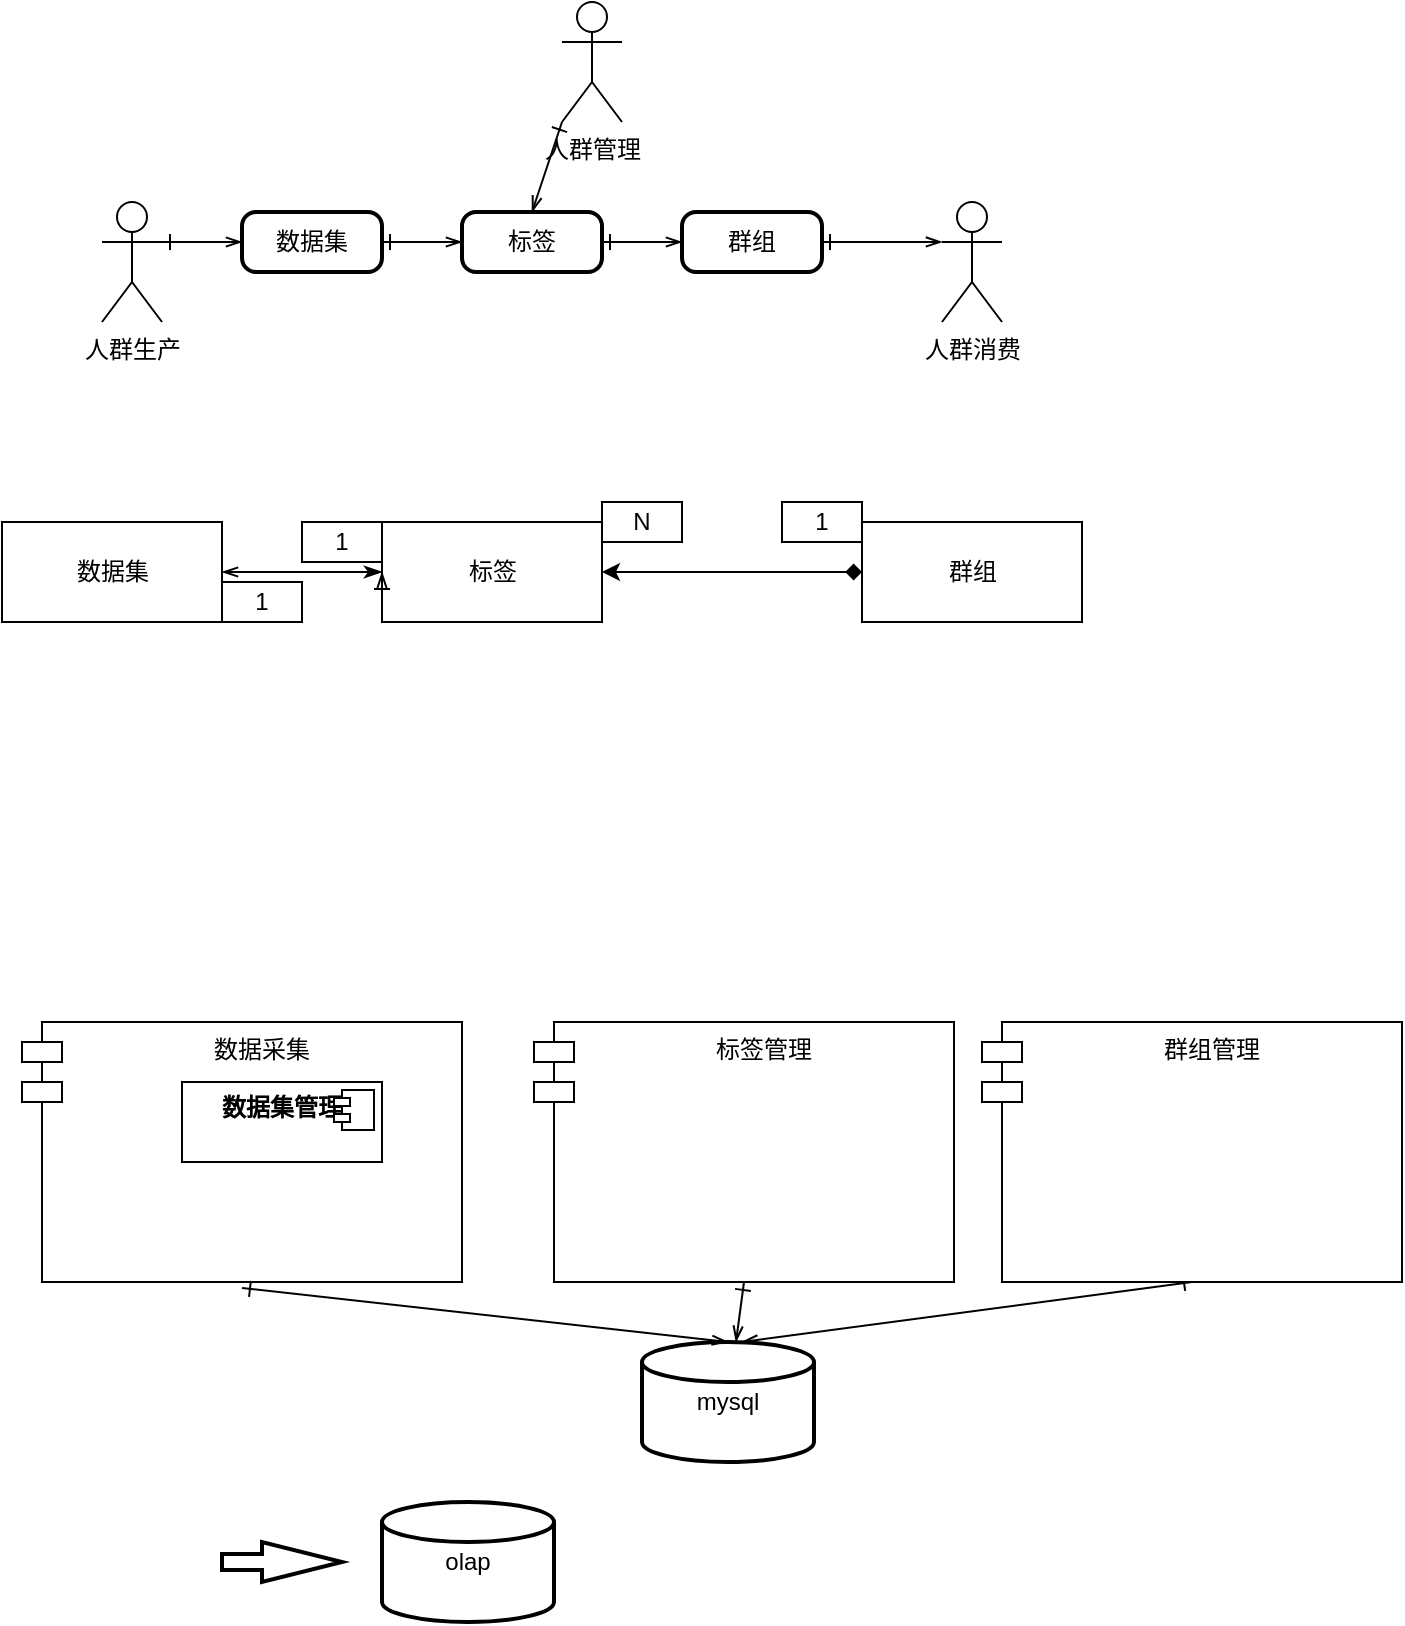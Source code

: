<mxfile version="15.0.5" type="github">
  <diagram id="9KHc1_BPApXsyWFQziXx" name="Page-1">
    <mxGraphModel dx="786" dy="1623" grid="1" gridSize="10" guides="1" tooltips="1" connect="1" arrows="1" fold="1" page="1" pageScale="1" pageWidth="827" pageHeight="1169" math="0" shadow="0">
      <root>
        <mxCell id="0" />
        <mxCell id="1" parent="0" />
        <mxCell id="g5eA6v_6zcaxkkMn7qFf-22" style="rounded=0;orthogonalLoop=1;jettySize=auto;html=1;entryX=1;entryY=0.5;entryDx=0;entryDy=0;startArrow=classicThin;startFill=1;strokeColor=#000000;endArrow=openThin;endFill=0;" edge="1" parent="1" target="g5eA6v_6zcaxkkMn7qFf-21">
          <mxGeometry relative="1" as="geometry">
            <mxPoint x="210" y="225" as="sourcePoint" />
          </mxGeometry>
        </mxCell>
        <mxCell id="g5eA6v_6zcaxkkMn7qFf-2" value="标签" style="html=1;" vertex="1" parent="1">
          <mxGeometry x="210" y="200" width="110" height="50" as="geometry" />
        </mxCell>
        <mxCell id="g5eA6v_6zcaxkkMn7qFf-7" style="edgeStyle=orthogonalEdgeStyle;rounded=0;orthogonalLoop=1;jettySize=auto;html=1;exitX=0;exitY=0.5;exitDx=0;exitDy=0;entryX=1;entryY=0.5;entryDx=0;entryDy=0;startArrow=diamond;startFill=1;" edge="1" parent="1" source="g5eA6v_6zcaxkkMn7qFf-3" target="g5eA6v_6zcaxkkMn7qFf-2">
          <mxGeometry relative="1" as="geometry" />
        </mxCell>
        <mxCell id="g5eA6v_6zcaxkkMn7qFf-3" value="群组" style="html=1;" vertex="1" parent="1">
          <mxGeometry x="450" y="200" width="110" height="50" as="geometry" />
        </mxCell>
        <mxCell id="g5eA6v_6zcaxkkMn7qFf-17" value="N" style="whiteSpace=wrap;html=1;" vertex="1" parent="1">
          <mxGeometry x="320" y="190" width="40" height="20" as="geometry" />
        </mxCell>
        <mxCell id="g5eA6v_6zcaxkkMn7qFf-20" value="1" style="whiteSpace=wrap;html=1;" vertex="1" parent="1">
          <mxGeometry x="410" y="190" width="40" height="20" as="geometry" />
        </mxCell>
        <mxCell id="g5eA6v_6zcaxkkMn7qFf-21" value="数据集" style="html=1;" vertex="1" parent="1">
          <mxGeometry x="20" y="200" width="110" height="50" as="geometry" />
        </mxCell>
        <mxCell id="g5eA6v_6zcaxkkMn7qFf-23" value="1" style="whiteSpace=wrap;html=1;" vertex="1" parent="1">
          <mxGeometry x="130" y="230" width="40" height="20" as="geometry" />
        </mxCell>
        <mxCell id="g5eA6v_6zcaxkkMn7qFf-24" value="1" style="whiteSpace=wrap;html=1;" vertex="1" parent="1">
          <mxGeometry x="170" y="200" width="40" height="20" as="geometry" />
        </mxCell>
        <mxCell id="g5eA6v_6zcaxkkMn7qFf-34" style="edgeStyle=none;rounded=0;orthogonalLoop=1;jettySize=auto;html=1;exitX=1;exitY=0.5;exitDx=0;exitDy=0;entryX=0;entryY=0.5;entryDx=0;entryDy=0;startArrow=ERone;startFill=0;endArrow=openThin;endFill=0;strokeColor=#000000;" edge="1" parent="1" source="g5eA6v_6zcaxkkMn7qFf-26" target="g5eA6v_6zcaxkkMn7qFf-32">
          <mxGeometry relative="1" as="geometry" />
        </mxCell>
        <mxCell id="g5eA6v_6zcaxkkMn7qFf-26" value="数据集" style="rounded=1;whiteSpace=wrap;html=1;absoluteArcSize=1;arcSize=14;strokeWidth=2;" vertex="1" parent="1">
          <mxGeometry x="140" y="45" width="70" height="30" as="geometry" />
        </mxCell>
        <mxCell id="g5eA6v_6zcaxkkMn7qFf-30" style="edgeStyle=none;rounded=0;orthogonalLoop=1;jettySize=auto;html=1;exitX=1;exitY=0.333;exitDx=0;exitDy=0;exitPerimeter=0;entryX=0;entryY=0.5;entryDx=0;entryDy=0;startArrow=ERone;startFill=0;endArrow=openThin;endFill=0;strokeColor=#000000;" edge="1" parent="1" source="g5eA6v_6zcaxkkMn7qFf-27" target="g5eA6v_6zcaxkkMn7qFf-26">
          <mxGeometry relative="1" as="geometry" />
        </mxCell>
        <mxCell id="g5eA6v_6zcaxkkMn7qFf-27" value="人群生产" style="shape=umlActor;verticalLabelPosition=bottom;verticalAlign=top;html=1;" vertex="1" parent="1">
          <mxGeometry x="70" y="40" width="30" height="60" as="geometry" />
        </mxCell>
        <mxCell id="g5eA6v_6zcaxkkMn7qFf-28" value="人群消费" style="shape=umlActor;verticalLabelPosition=bottom;verticalAlign=top;html=1;" vertex="1" parent="1">
          <mxGeometry x="490" y="40" width="30" height="60" as="geometry" />
        </mxCell>
        <mxCell id="g5eA6v_6zcaxkkMn7qFf-35" style="edgeStyle=none;rounded=0;orthogonalLoop=1;jettySize=auto;html=1;exitX=1;exitY=0.5;exitDx=0;exitDy=0;entryX=0;entryY=0.5;entryDx=0;entryDy=0;startArrow=ERone;startFill=0;endArrow=openThin;endFill=0;strokeColor=#000000;" edge="1" parent="1" source="g5eA6v_6zcaxkkMn7qFf-32" target="g5eA6v_6zcaxkkMn7qFf-33">
          <mxGeometry relative="1" as="geometry" />
        </mxCell>
        <mxCell id="g5eA6v_6zcaxkkMn7qFf-32" value="标签" style="rounded=1;whiteSpace=wrap;html=1;absoluteArcSize=1;arcSize=14;strokeWidth=2;" vertex="1" parent="1">
          <mxGeometry x="250" y="45" width="70" height="30" as="geometry" />
        </mxCell>
        <mxCell id="g5eA6v_6zcaxkkMn7qFf-36" style="edgeStyle=none;rounded=0;orthogonalLoop=1;jettySize=auto;html=1;exitX=1;exitY=0.5;exitDx=0;exitDy=0;entryX=0;entryY=0.333;entryDx=0;entryDy=0;entryPerimeter=0;startArrow=ERone;startFill=0;endArrow=openThin;endFill=0;strokeColor=#000000;" edge="1" parent="1" source="g5eA6v_6zcaxkkMn7qFf-33" target="g5eA6v_6zcaxkkMn7qFf-28">
          <mxGeometry relative="1" as="geometry" />
        </mxCell>
        <mxCell id="g5eA6v_6zcaxkkMn7qFf-33" value="群组" style="rounded=1;whiteSpace=wrap;html=1;absoluteArcSize=1;arcSize=14;strokeWidth=2;" vertex="1" parent="1">
          <mxGeometry x="360" y="45" width="70" height="30" as="geometry" />
        </mxCell>
        <mxCell id="g5eA6v_6zcaxkkMn7qFf-37" style="edgeStyle=none;rounded=0;orthogonalLoop=1;jettySize=auto;html=1;exitX=0;exitY=0.75;exitDx=0;exitDy=0;entryX=0;entryY=0.5;entryDx=0;entryDy=0;startArrow=ERone;startFill=0;endArrow=openThin;endFill=0;strokeColor=#000000;" edge="1" parent="1" source="g5eA6v_6zcaxkkMn7qFf-2" target="g5eA6v_6zcaxkkMn7qFf-2">
          <mxGeometry relative="1" as="geometry" />
        </mxCell>
        <mxCell id="g5eA6v_6zcaxkkMn7qFf-42" style="edgeStyle=none;rounded=0;orthogonalLoop=1;jettySize=auto;html=1;exitX=0;exitY=1;exitDx=0;exitDy=0;exitPerimeter=0;entryX=0.5;entryY=0;entryDx=0;entryDy=0;startArrow=ERone;startFill=0;endArrow=openThin;endFill=0;strokeColor=#000000;" edge="1" parent="1" source="g5eA6v_6zcaxkkMn7qFf-41" target="g5eA6v_6zcaxkkMn7qFf-32">
          <mxGeometry relative="1" as="geometry" />
        </mxCell>
        <mxCell id="g5eA6v_6zcaxkkMn7qFf-41" value="人群管理" style="shape=umlActor;verticalLabelPosition=bottom;verticalAlign=top;html=1;outlineConnect=0;" vertex="1" parent="1">
          <mxGeometry x="300" y="-60" width="30" height="60" as="geometry" />
        </mxCell>
        <mxCell id="g5eA6v_6zcaxkkMn7qFf-44" value="数据采集" style="shape=module;align=left;spacingLeft=20;align=center;verticalAlign=top;" vertex="1" parent="1">
          <mxGeometry x="30" y="450" width="220" height="130" as="geometry" />
        </mxCell>
        <mxCell id="g5eA6v_6zcaxkkMn7qFf-57" style="edgeStyle=none;rounded=0;orthogonalLoop=1;jettySize=auto;html=1;exitX=0.5;exitY=1;exitDx=0;exitDy=0;startArrow=ERone;startFill=0;endArrow=openThin;endFill=0;strokeColor=#000000;" edge="1" parent="1" source="g5eA6v_6zcaxkkMn7qFf-45" target="g5eA6v_6zcaxkkMn7qFf-47">
          <mxGeometry relative="1" as="geometry" />
        </mxCell>
        <mxCell id="g5eA6v_6zcaxkkMn7qFf-45" value="标签管理" style="shape=module;align=left;spacingLeft=20;align=center;verticalAlign=top;" vertex="1" parent="1">
          <mxGeometry x="286" y="450" width="210" height="130" as="geometry" />
        </mxCell>
        <mxCell id="g5eA6v_6zcaxkkMn7qFf-58" style="edgeStyle=none;rounded=0;orthogonalLoop=1;jettySize=auto;html=1;exitX=0.5;exitY=1;exitDx=0;exitDy=0;startArrow=ERone;startFill=0;endArrow=openThin;endFill=0;strokeColor=#000000;entryX=0.581;entryY=0;entryDx=0;entryDy=0;entryPerimeter=0;" edge="1" parent="1" source="g5eA6v_6zcaxkkMn7qFf-46" target="g5eA6v_6zcaxkkMn7qFf-47">
          <mxGeometry relative="1" as="geometry">
            <mxPoint x="330" y="640" as="targetPoint" />
          </mxGeometry>
        </mxCell>
        <mxCell id="g5eA6v_6zcaxkkMn7qFf-46" value="群组管理" style="shape=module;align=left;spacingLeft=20;align=center;verticalAlign=top;" vertex="1" parent="1">
          <mxGeometry x="510" y="450" width="210" height="130" as="geometry" />
        </mxCell>
        <mxCell id="g5eA6v_6zcaxkkMn7qFf-47" value="mysql" style="strokeWidth=2;html=1;shape=mxgraph.flowchart.database;whiteSpace=wrap;" vertex="1" parent="1">
          <mxGeometry x="340" y="610" width="86" height="60" as="geometry" />
        </mxCell>
        <mxCell id="g5eA6v_6zcaxkkMn7qFf-48" value="olap" style="strokeWidth=2;html=1;shape=mxgraph.flowchart.database;whiteSpace=wrap;" vertex="1" parent="1">
          <mxGeometry x="210" y="690" width="86" height="60" as="geometry" />
        </mxCell>
        <mxCell id="g5eA6v_6zcaxkkMn7qFf-50" value="" style="verticalLabelPosition=bottom;verticalAlign=top;html=1;strokeWidth=2;shape=mxgraph.arrows2.arrow;dy=0.6;dx=40;notch=0;" vertex="1" parent="1">
          <mxGeometry x="130" y="710" width="60" height="20" as="geometry" />
        </mxCell>
        <mxCell id="g5eA6v_6zcaxkkMn7qFf-54" style="edgeStyle=none;rounded=0;orthogonalLoop=1;jettySize=auto;html=1;entryX=0.5;entryY=0;entryDx=0;entryDy=0;entryPerimeter=0;startArrow=ERone;startFill=0;endArrow=openThin;endFill=0;strokeColor=#000000;" edge="1" parent="1" target="g5eA6v_6zcaxkkMn7qFf-47">
          <mxGeometry relative="1" as="geometry">
            <mxPoint x="140" y="583" as="sourcePoint" />
          </mxGeometry>
        </mxCell>
        <mxCell id="g5eA6v_6zcaxkkMn7qFf-51" value="&lt;p style=&quot;margin: 0px ; margin-top: 6px ; text-align: center&quot;&gt;&lt;b&gt;数据集管理&lt;/b&gt;&lt;/p&gt;" style="align=left;overflow=fill;html=1;dropTarget=0;" vertex="1" parent="1">
          <mxGeometry x="110" y="480" width="100" height="40" as="geometry" />
        </mxCell>
        <mxCell id="g5eA6v_6zcaxkkMn7qFf-52" value="" style="shape=component;jettyWidth=8;jettyHeight=4;" vertex="1" parent="g5eA6v_6zcaxkkMn7qFf-51">
          <mxGeometry x="1" width="20" height="20" relative="1" as="geometry">
            <mxPoint x="-24" y="4" as="offset" />
          </mxGeometry>
        </mxCell>
      </root>
    </mxGraphModel>
  </diagram>
</mxfile>

